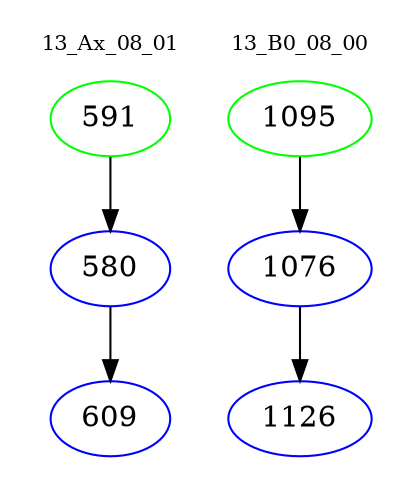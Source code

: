digraph{
subgraph cluster_0 {
color = white
label = "13_Ax_08_01";
fontsize=10;
T0_591 [label="591", color="green"]
T0_591 -> T0_580 [color="black"]
T0_580 [label="580", color="blue"]
T0_580 -> T0_609 [color="black"]
T0_609 [label="609", color="blue"]
}
subgraph cluster_1 {
color = white
label = "13_B0_08_00";
fontsize=10;
T1_1095 [label="1095", color="green"]
T1_1095 -> T1_1076 [color="black"]
T1_1076 [label="1076", color="blue"]
T1_1076 -> T1_1126 [color="black"]
T1_1126 [label="1126", color="blue"]
}
}
